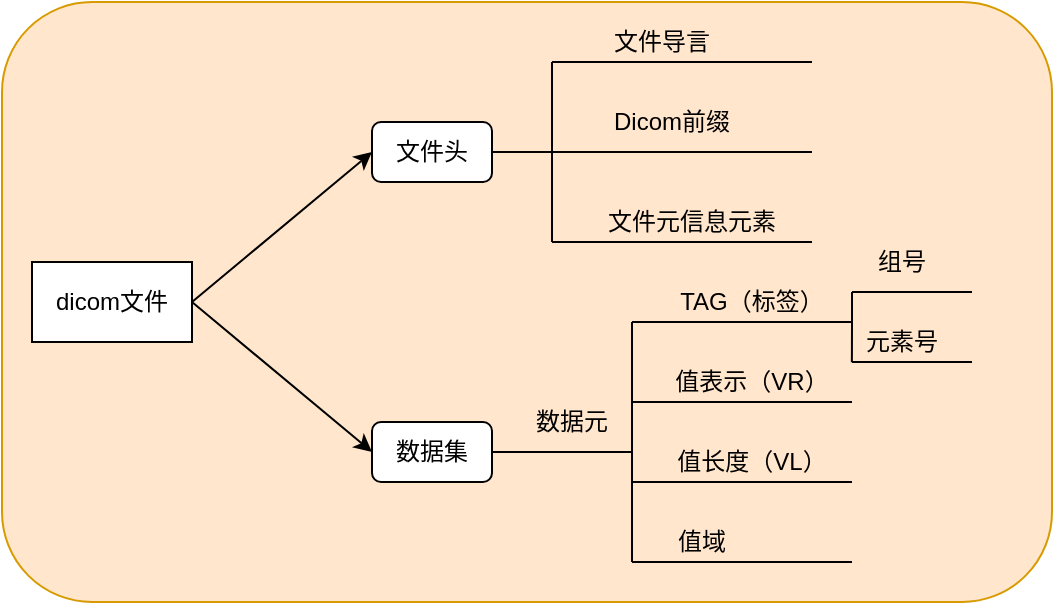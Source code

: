<mxfile version="15.0.4" type="github">
  <diagram id="MWwCbxop2y0VMCHe68bo" name="Page-1">
    <mxGraphModel dx="1001" dy="631" grid="0" gridSize="10" guides="1" tooltips="1" connect="1" arrows="1" fold="1" page="0" pageScale="1" pageWidth="2336" pageHeight="1654" math="0" shadow="0">
      <root>
        <mxCell id="0" />
        <mxCell id="1" parent="0" />
        <mxCell id="5mdizbrDEBgbeSs6b8gt-1" value="" style="rounded=1;whiteSpace=wrap;html=1;fillColor=#ffe6cc;strokeColor=#d79b00;" vertex="1" parent="1">
          <mxGeometry x="255" y="120" width="525" height="300" as="geometry" />
        </mxCell>
        <mxCell id="Jd560P1QfWbewZKe6wbI-2" value="dicom文件" style="rounded=0;whiteSpace=wrap;html=1;" parent="1" vertex="1">
          <mxGeometry x="270" y="250" width="80" height="40" as="geometry" />
        </mxCell>
        <mxCell id="Jd560P1QfWbewZKe6wbI-3" value="文件头" style="rounded=1;whiteSpace=wrap;html=1;" parent="1" vertex="1">
          <mxGeometry x="440" y="180" width="60" height="30" as="geometry" />
        </mxCell>
        <mxCell id="Jd560P1QfWbewZKe6wbI-4" value="数据集" style="rounded=1;whiteSpace=wrap;html=1;" parent="1" vertex="1">
          <mxGeometry x="440" y="330" width="60" height="30" as="geometry" />
        </mxCell>
        <mxCell id="Jd560P1QfWbewZKe6wbI-6" value="" style="endArrow=classic;html=1;exitX=1;exitY=0.5;exitDx=0;exitDy=0;entryX=0;entryY=0.5;entryDx=0;entryDy=0;" parent="1" source="Jd560P1QfWbewZKe6wbI-2" target="Jd560P1QfWbewZKe6wbI-3" edge="1">
          <mxGeometry width="50" height="50" relative="1" as="geometry">
            <mxPoint x="660" y="450" as="sourcePoint" />
            <mxPoint x="710" y="400" as="targetPoint" />
          </mxGeometry>
        </mxCell>
        <mxCell id="Jd560P1QfWbewZKe6wbI-7" value="" style="endArrow=classic;html=1;exitX=1;exitY=0.5;exitDx=0;exitDy=0;entryX=0;entryY=0.5;entryDx=0;entryDy=0;" parent="1" source="Jd560P1QfWbewZKe6wbI-2" target="Jd560P1QfWbewZKe6wbI-4" edge="1">
          <mxGeometry width="50" height="50" relative="1" as="geometry">
            <mxPoint x="660" y="450" as="sourcePoint" />
            <mxPoint x="710" y="400" as="targetPoint" />
          </mxGeometry>
        </mxCell>
        <mxCell id="Jd560P1QfWbewZKe6wbI-8" value="文件导言" style="text;html=1;strokeColor=none;fillColor=none;align=center;verticalAlign=middle;whiteSpace=wrap;rounded=0;" parent="1" vertex="1">
          <mxGeometry x="550" y="130" width="70" height="20" as="geometry" />
        </mxCell>
        <mxCell id="Jd560P1QfWbewZKe6wbI-9" value="Dicom前缀" style="text;html=1;strokeColor=none;fillColor=none;align=center;verticalAlign=middle;whiteSpace=wrap;rounded=0;" parent="1" vertex="1">
          <mxGeometry x="550" y="170" width="80" height="20" as="geometry" />
        </mxCell>
        <mxCell id="Jd560P1QfWbewZKe6wbI-10" value="文件元信息元素" style="text;html=1;strokeColor=none;fillColor=none;align=center;verticalAlign=middle;whiteSpace=wrap;rounded=0;" parent="1" vertex="1">
          <mxGeometry x="550" y="220" width="100" height="20" as="geometry" />
        </mxCell>
        <mxCell id="Jd560P1QfWbewZKe6wbI-11" value="" style="endArrow=none;html=1;exitX=1;exitY=0.5;exitDx=0;exitDy=0;" parent="1" source="Jd560P1QfWbewZKe6wbI-3" edge="1">
          <mxGeometry width="50" height="50" relative="1" as="geometry">
            <mxPoint x="660" y="420" as="sourcePoint" />
            <mxPoint x="660" y="195" as="targetPoint" />
          </mxGeometry>
        </mxCell>
        <mxCell id="Jd560P1QfWbewZKe6wbI-12" value="" style="endArrow=none;html=1;" parent="1" edge="1">
          <mxGeometry width="50" height="50" relative="1" as="geometry">
            <mxPoint x="530" y="240" as="sourcePoint" />
            <mxPoint x="530" y="150" as="targetPoint" />
          </mxGeometry>
        </mxCell>
        <mxCell id="Jd560P1QfWbewZKe6wbI-13" value="" style="endArrow=none;html=1;" parent="1" edge="1">
          <mxGeometry width="50" height="50" relative="1" as="geometry">
            <mxPoint x="530" y="150" as="sourcePoint" />
            <mxPoint x="660" y="150" as="targetPoint" />
          </mxGeometry>
        </mxCell>
        <mxCell id="Jd560P1QfWbewZKe6wbI-14" value="" style="endArrow=none;html=1;" parent="1" edge="1">
          <mxGeometry width="50" height="50" relative="1" as="geometry">
            <mxPoint x="530" y="240" as="sourcePoint" />
            <mxPoint x="660" y="240" as="targetPoint" />
          </mxGeometry>
        </mxCell>
        <mxCell id="Jd560P1QfWbewZKe6wbI-16" value="数据元" style="text;html=1;strokeColor=none;fillColor=none;align=center;verticalAlign=middle;whiteSpace=wrap;rounded=0;" parent="1" vertex="1">
          <mxGeometry x="520" y="320" width="40" height="20" as="geometry" />
        </mxCell>
        <mxCell id="Jd560P1QfWbewZKe6wbI-17" value="" style="endArrow=none;html=1;exitX=1;exitY=0.5;exitDx=0;exitDy=0;" parent="1" source="Jd560P1QfWbewZKe6wbI-4" edge="1">
          <mxGeometry width="50" height="50" relative="1" as="geometry">
            <mxPoint x="660" y="420" as="sourcePoint" />
            <mxPoint x="570" y="345" as="targetPoint" />
          </mxGeometry>
        </mxCell>
        <mxCell id="Jd560P1QfWbewZKe6wbI-18" value="" style="endArrow=none;html=1;" parent="1" edge="1">
          <mxGeometry width="50" height="50" relative="1" as="geometry">
            <mxPoint x="570" y="400" as="sourcePoint" />
            <mxPoint x="570" y="280" as="targetPoint" />
          </mxGeometry>
        </mxCell>
        <mxCell id="Jd560P1QfWbewZKe6wbI-19" value="" style="endArrow=none;html=1;" parent="1" edge="1">
          <mxGeometry width="50" height="50" relative="1" as="geometry">
            <mxPoint x="570" y="280" as="sourcePoint" />
            <mxPoint x="680" y="280" as="targetPoint" />
          </mxGeometry>
        </mxCell>
        <mxCell id="Jd560P1QfWbewZKe6wbI-20" value="TAG（标签）" style="text;html=1;strokeColor=none;fillColor=none;align=center;verticalAlign=middle;whiteSpace=wrap;rounded=0;" parent="1" vertex="1">
          <mxGeometry x="580" y="260" width="100" height="20" as="geometry" />
        </mxCell>
        <mxCell id="Jd560P1QfWbewZKe6wbI-22" value="" style="endArrow=none;html=1;" parent="1" edge="1">
          <mxGeometry width="50" height="50" relative="1" as="geometry">
            <mxPoint x="570" y="320" as="sourcePoint" />
            <mxPoint x="680" y="320" as="targetPoint" />
          </mxGeometry>
        </mxCell>
        <mxCell id="Jd560P1QfWbewZKe6wbI-23" value="值表示（VR）" style="text;html=1;strokeColor=none;fillColor=none;align=center;verticalAlign=middle;whiteSpace=wrap;rounded=0;" parent="1" vertex="1">
          <mxGeometry x="570" y="300" width="120" height="20" as="geometry" />
        </mxCell>
        <mxCell id="Jd560P1QfWbewZKe6wbI-24" value="" style="endArrow=none;html=1;" parent="1" edge="1">
          <mxGeometry width="50" height="50" relative="1" as="geometry">
            <mxPoint x="570" y="360" as="sourcePoint" />
            <mxPoint x="680" y="360" as="targetPoint" />
          </mxGeometry>
        </mxCell>
        <mxCell id="Jd560P1QfWbewZKe6wbI-25" value="值长度（VL）" style="text;html=1;strokeColor=none;fillColor=none;align=center;verticalAlign=middle;whiteSpace=wrap;rounded=0;" parent="1" vertex="1">
          <mxGeometry x="575" y="340" width="110" height="20" as="geometry" />
        </mxCell>
        <mxCell id="Jd560P1QfWbewZKe6wbI-26" value="" style="endArrow=none;html=1;" parent="1" edge="1">
          <mxGeometry width="50" height="50" relative="1" as="geometry">
            <mxPoint x="570" y="400" as="sourcePoint" />
            <mxPoint x="680" y="400" as="targetPoint" />
          </mxGeometry>
        </mxCell>
        <mxCell id="Jd560P1QfWbewZKe6wbI-27" value="值域" style="text;html=1;strokeColor=none;fillColor=none;align=center;verticalAlign=middle;whiteSpace=wrap;rounded=0;" parent="1" vertex="1">
          <mxGeometry x="575" y="380" width="60" height="20" as="geometry" />
        </mxCell>
        <mxCell id="Jd560P1QfWbewZKe6wbI-28" value="" style="endArrow=none;html=1;" parent="1" edge="1">
          <mxGeometry width="50" height="50" relative="1" as="geometry">
            <mxPoint x="680" y="300" as="sourcePoint" />
            <mxPoint x="740" y="300" as="targetPoint" />
          </mxGeometry>
        </mxCell>
        <mxCell id="Jd560P1QfWbewZKe6wbI-29" value="" style="endArrow=none;html=1;" parent="1" edge="1">
          <mxGeometry width="50" height="50" relative="1" as="geometry">
            <mxPoint x="680" y="265" as="sourcePoint" />
            <mxPoint x="740" y="265" as="targetPoint" />
          </mxGeometry>
        </mxCell>
        <mxCell id="Jd560P1QfWbewZKe6wbI-30" value="" style="endArrow=none;html=1;entryX=1;entryY=0.25;entryDx=0;entryDy=0;exitX=0.916;exitY=0.007;exitDx=0;exitDy=0;exitPerimeter=0;" parent="1" target="Jd560P1QfWbewZKe6wbI-20" edge="1" source="Jd560P1QfWbewZKe6wbI-23">
          <mxGeometry width="50" height="50" relative="1" as="geometry">
            <mxPoint x="680" y="298" as="sourcePoint" />
            <mxPoint x="680" y="270" as="targetPoint" />
            <Array as="points">
              <mxPoint x="680" y="290" />
            </Array>
          </mxGeometry>
        </mxCell>
        <mxCell id="Jd560P1QfWbewZKe6wbI-31" value="组号" style="text;html=1;strokeColor=none;fillColor=none;align=center;verticalAlign=middle;whiteSpace=wrap;rounded=0;" parent="1" vertex="1">
          <mxGeometry x="685" y="240" width="40" height="20" as="geometry" />
        </mxCell>
        <mxCell id="Jd560P1QfWbewZKe6wbI-32" value="元素号" style="text;html=1;strokeColor=none;fillColor=none;align=center;verticalAlign=middle;whiteSpace=wrap;rounded=0;" parent="1" vertex="1">
          <mxGeometry x="685" y="280" width="40" height="20" as="geometry" />
        </mxCell>
      </root>
    </mxGraphModel>
  </diagram>
</mxfile>
